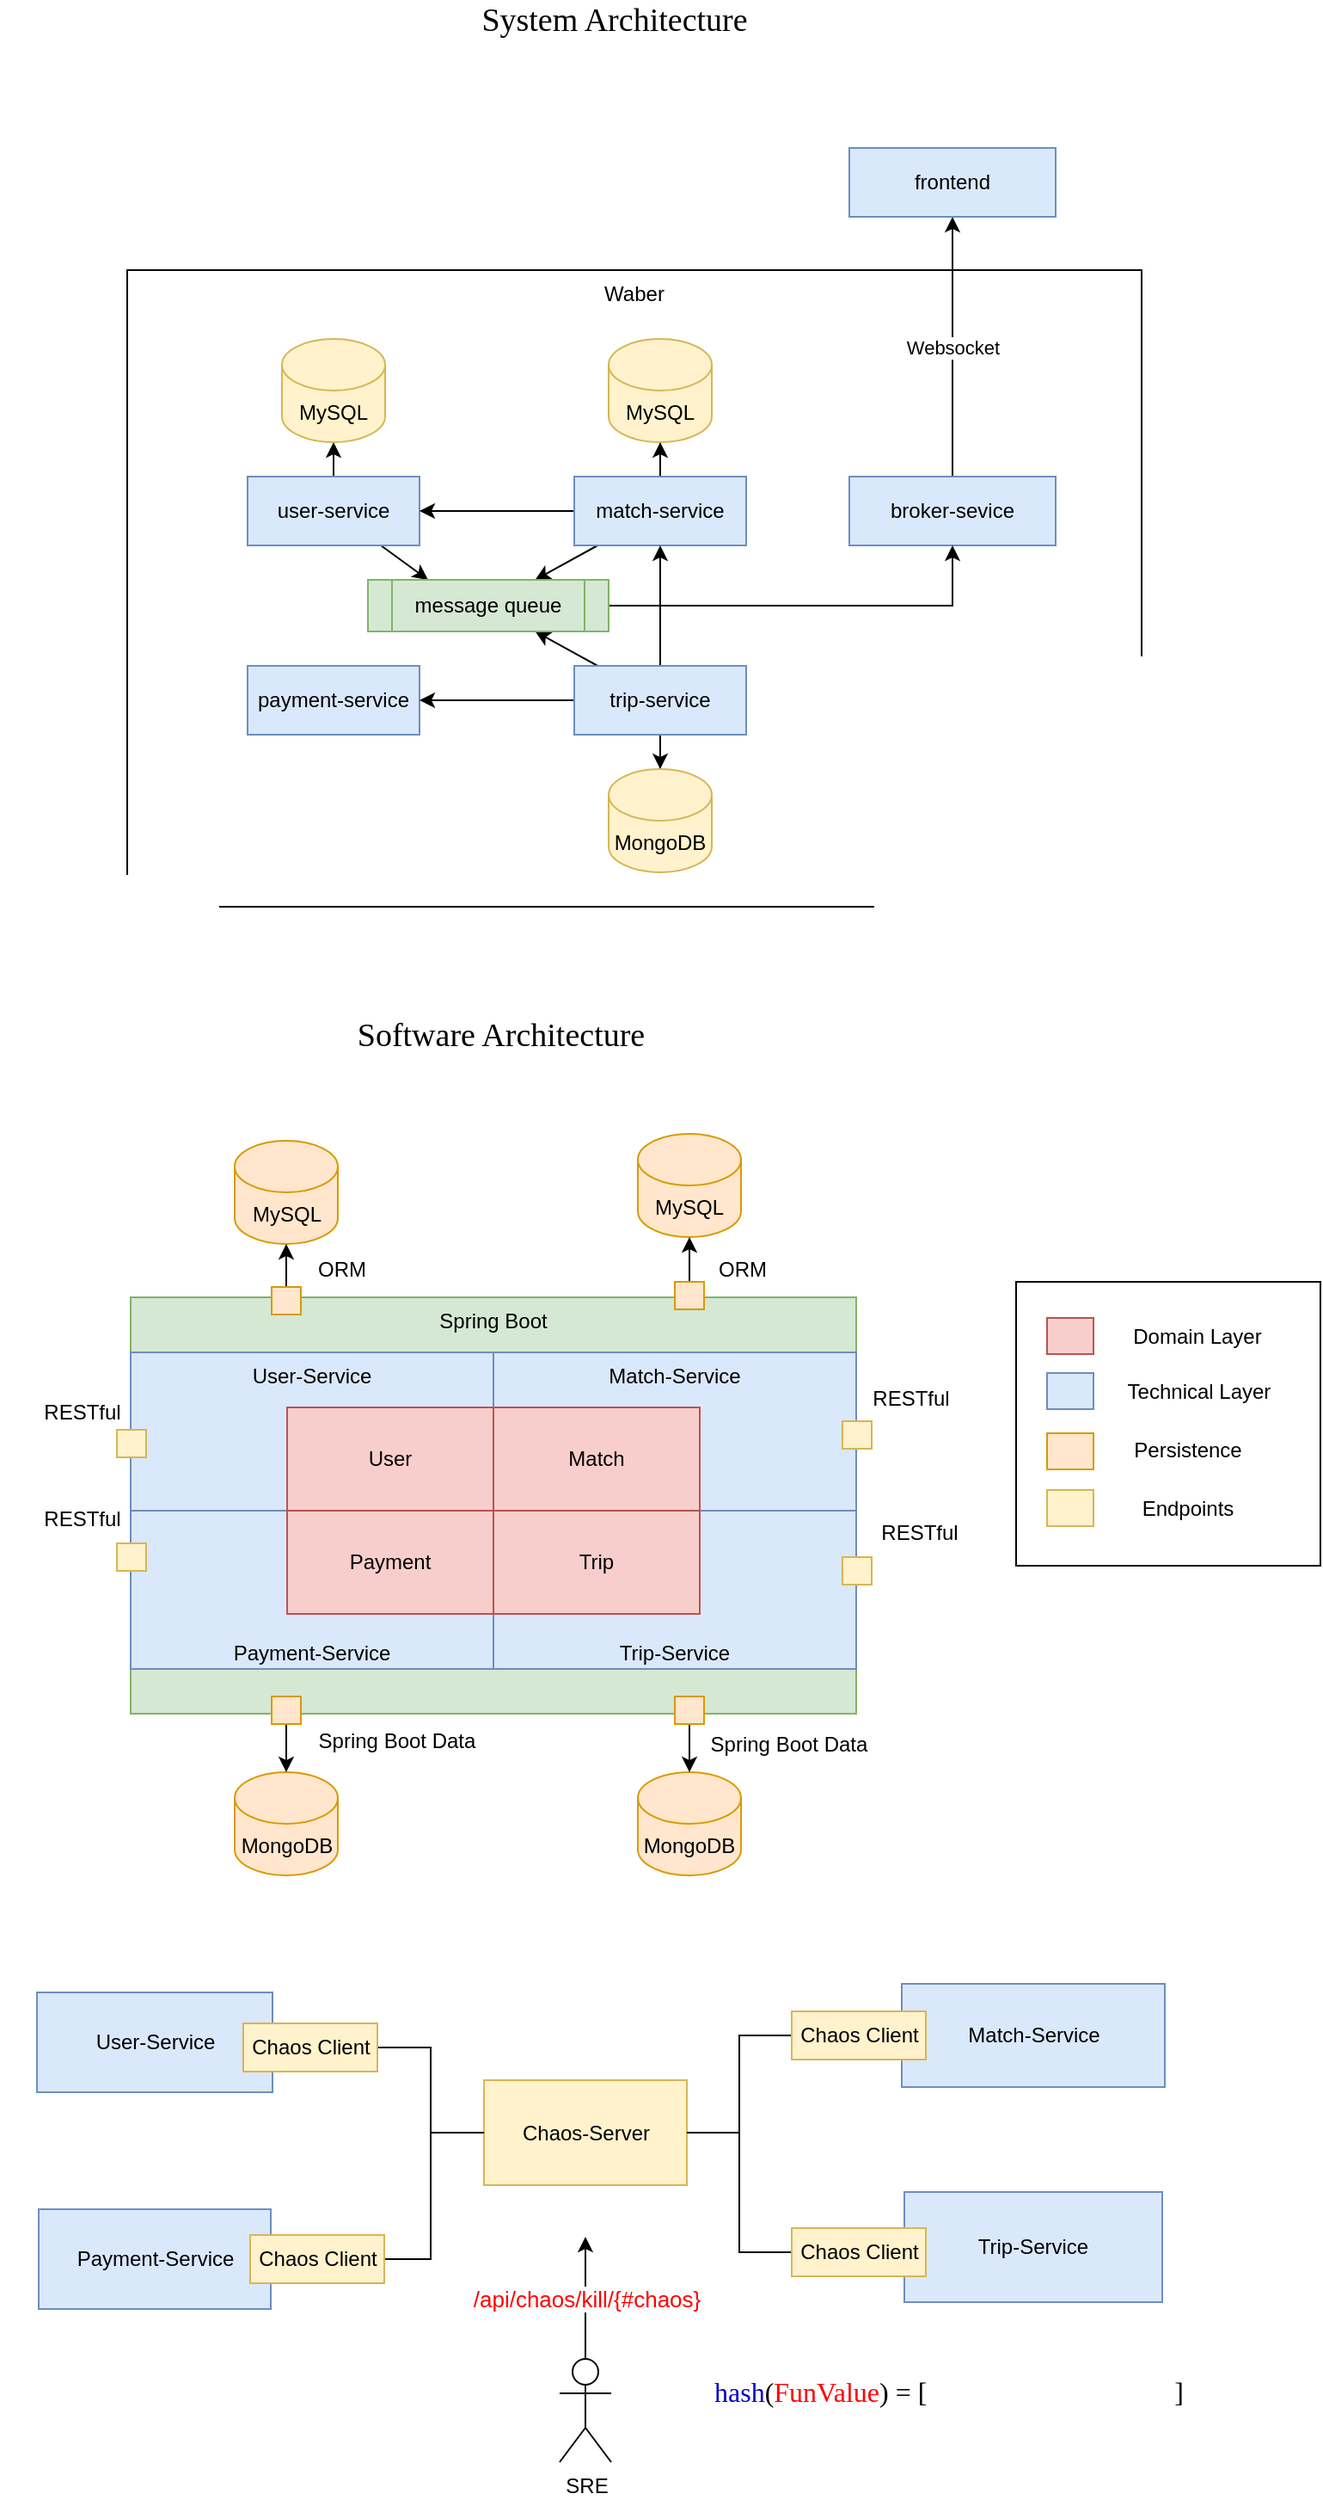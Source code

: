 <mxfile version="14.7.6" type="github">
  <diagram id="HME9X4zxY0MB1SYocmlw" name="Page-1">
    <mxGraphModel dx="941" dy="815" grid="0" gridSize="10" guides="1" tooltips="1" connect="1" arrows="1" fold="1" page="0" pageScale="1" pageWidth="827" pageHeight="1169" math="0" shadow="0">
      <root>
        <mxCell id="0" />
        <mxCell id="1" parent="0" />
        <mxCell id="gJSb4Hx4qruTzhkWXDHl-5" value="Spring Boot" style="rounded=0;whiteSpace=wrap;html=1;fillColor=#d5e8d4;strokeColor=#82b366;verticalAlign=top;" parent="1" vertex="1">
          <mxGeometry x="89" y="606" width="422" height="242" as="geometry" />
        </mxCell>
        <mxCell id="gJSb4Hx4qruTzhkWXDHl-11" value="User-Service" style="rounded=0;whiteSpace=wrap;html=1;fillColor=#dae8fc;strokeColor=#6c8ebf;verticalAlign=top;" parent="1" vertex="1">
          <mxGeometry x="89" y="638" width="211" height="92" as="geometry" />
        </mxCell>
        <mxCell id="gJSb4Hx4qruTzhkWXDHl-12" value="Trip-Service" style="rounded=0;whiteSpace=wrap;html=1;fillColor=#dae8fc;strokeColor=#6c8ebf;verticalAlign=bottom;" parent="1" vertex="1">
          <mxGeometry x="300" y="730" width="211" height="92" as="geometry" />
        </mxCell>
        <mxCell id="gJSb4Hx4qruTzhkWXDHl-13" value="Payment-Service" style="rounded=0;whiteSpace=wrap;html=1;fillColor=#dae8fc;strokeColor=#6c8ebf;verticalAlign=bottom;" parent="1" vertex="1">
          <mxGeometry x="89" y="730" width="211" height="92" as="geometry" />
        </mxCell>
        <mxCell id="gJSb4Hx4qruTzhkWXDHl-10" value="Match-Service" style="rounded=0;whiteSpace=wrap;html=1;fillColor=#dae8fc;strokeColor=#6c8ebf;verticalAlign=top;" parent="1" vertex="1">
          <mxGeometry x="300" y="638" width="211" height="92" as="geometry" />
        </mxCell>
        <mxCell id="_NH5qcqJoXLWZ3RZgC6V-1" value="Waber" style="rounded=0;whiteSpace=wrap;html=1;verticalAlign=top;" parent="1" vertex="1">
          <mxGeometry x="87" y="9" width="590" height="370" as="geometry" />
        </mxCell>
        <mxCell id="_NH5qcqJoXLWZ3RZgC6V-8" style="edgeStyle=orthogonalEdgeStyle;rounded=0;orthogonalLoop=1;jettySize=auto;html=1;" parent="1" source="_NH5qcqJoXLWZ3RZgC6V-2" target="_NH5qcqJoXLWZ3RZgC6V-7" edge="1">
          <mxGeometry relative="1" as="geometry" />
        </mxCell>
        <mxCell id="_NH5qcqJoXLWZ3RZgC6V-27" style="edgeStyle=none;rounded=0;orthogonalLoop=1;jettySize=auto;html=1;entryX=0.25;entryY=0;entryDx=0;entryDy=0;" parent="1" source="_NH5qcqJoXLWZ3RZgC6V-2" target="_NH5qcqJoXLWZ3RZgC6V-22" edge="1">
          <mxGeometry relative="1" as="geometry" />
        </mxCell>
        <mxCell id="_NH5qcqJoXLWZ3RZgC6V-2" value="user-service" style="rounded=0;whiteSpace=wrap;html=1;fillColor=#dae8fc;strokeColor=#6c8ebf;" parent="1" vertex="1">
          <mxGeometry x="157" y="129" width="100" height="40" as="geometry" />
        </mxCell>
        <mxCell id="_NH5qcqJoXLWZ3RZgC6V-10" style="edgeStyle=orthogonalEdgeStyle;rounded=0;orthogonalLoop=1;jettySize=auto;html=1;entryX=0.5;entryY=1;entryDx=0;entryDy=0;entryPerimeter=0;" parent="1" source="_NH5qcqJoXLWZ3RZgC6V-3" target="_NH5qcqJoXLWZ3RZgC6V-9" edge="1">
          <mxGeometry relative="1" as="geometry" />
        </mxCell>
        <mxCell id="_NH5qcqJoXLWZ3RZgC6V-15" style="edgeStyle=orthogonalEdgeStyle;rounded=0;orthogonalLoop=1;jettySize=auto;html=1;" parent="1" source="_NH5qcqJoXLWZ3RZgC6V-3" target="_NH5qcqJoXLWZ3RZgC6V-2" edge="1">
          <mxGeometry relative="1" as="geometry" />
        </mxCell>
        <mxCell id="_NH5qcqJoXLWZ3RZgC6V-26" style="rounded=0;orthogonalLoop=1;jettySize=auto;html=1;" parent="1" source="_NH5qcqJoXLWZ3RZgC6V-3" target="_NH5qcqJoXLWZ3RZgC6V-22" edge="1">
          <mxGeometry relative="1" as="geometry" />
        </mxCell>
        <mxCell id="_NH5qcqJoXLWZ3RZgC6V-3" value="match-service" style="rounded=0;whiteSpace=wrap;html=1;fillColor=#dae8fc;strokeColor=#6c8ebf;" parent="1" vertex="1">
          <mxGeometry x="347" y="129" width="100" height="40" as="geometry" />
        </mxCell>
        <mxCell id="_NH5qcqJoXLWZ3RZgC6V-4" value="payment-service" style="rounded=0;whiteSpace=wrap;html=1;fillColor=#dae8fc;strokeColor=#6c8ebf;" parent="1" vertex="1">
          <mxGeometry x="157" y="239" width="100" height="40" as="geometry" />
        </mxCell>
        <mxCell id="_NH5qcqJoXLWZ3RZgC6V-14" style="edgeStyle=orthogonalEdgeStyle;rounded=0;orthogonalLoop=1;jettySize=auto;html=1;" parent="1" source="_NH5qcqJoXLWZ3RZgC6V-5" target="_NH5qcqJoXLWZ3RZgC6V-11" edge="1">
          <mxGeometry relative="1" as="geometry" />
        </mxCell>
        <mxCell id="_NH5qcqJoXLWZ3RZgC6V-16" style="edgeStyle=orthogonalEdgeStyle;rounded=0;orthogonalLoop=1;jettySize=auto;html=1;entryX=0.5;entryY=1;entryDx=0;entryDy=0;" parent="1" source="_NH5qcqJoXLWZ3RZgC6V-5" target="_NH5qcqJoXLWZ3RZgC6V-3" edge="1">
          <mxGeometry relative="1" as="geometry" />
        </mxCell>
        <mxCell id="_NH5qcqJoXLWZ3RZgC6V-18" style="edgeStyle=orthogonalEdgeStyle;rounded=0;orthogonalLoop=1;jettySize=auto;html=1;entryX=1;entryY=0.5;entryDx=0;entryDy=0;" parent="1" source="_NH5qcqJoXLWZ3RZgC6V-5" target="_NH5qcqJoXLWZ3RZgC6V-4" edge="1">
          <mxGeometry relative="1" as="geometry" />
        </mxCell>
        <mxCell id="_NH5qcqJoXLWZ3RZgC6V-29" style="edgeStyle=none;rounded=0;orthogonalLoop=1;jettySize=auto;html=1;" parent="1" source="_NH5qcqJoXLWZ3RZgC6V-5" target="_NH5qcqJoXLWZ3RZgC6V-22" edge="1">
          <mxGeometry relative="1" as="geometry" />
        </mxCell>
        <mxCell id="_NH5qcqJoXLWZ3RZgC6V-5" value="trip-service" style="rounded=0;whiteSpace=wrap;html=1;fillColor=#dae8fc;strokeColor=#6c8ebf;" parent="1" vertex="1">
          <mxGeometry x="347" y="239" width="100" height="40" as="geometry" />
        </mxCell>
        <mxCell id="_NH5qcqJoXLWZ3RZgC6V-7" value="MySQL" style="shape=cylinder3;whiteSpace=wrap;html=1;boundedLbl=1;backgroundOutline=1;size=15;fillColor=#fff2cc;strokeColor=#d6b656;" parent="1" vertex="1">
          <mxGeometry x="177" y="49" width="60" height="60" as="geometry" />
        </mxCell>
        <mxCell id="_NH5qcqJoXLWZ3RZgC6V-9" value="MySQL" style="shape=cylinder3;whiteSpace=wrap;html=1;boundedLbl=1;backgroundOutline=1;size=15;fillColor=#fff2cc;strokeColor=#d6b656;" parent="1" vertex="1">
          <mxGeometry x="367" y="49" width="60" height="60" as="geometry" />
        </mxCell>
        <mxCell id="_NH5qcqJoXLWZ3RZgC6V-11" value="MongoDB" style="shape=cylinder3;whiteSpace=wrap;html=1;boundedLbl=1;backgroundOutline=1;size=15;fillColor=#fff2cc;strokeColor=#d6b656;" parent="1" vertex="1">
          <mxGeometry x="367" y="299" width="60" height="60" as="geometry" />
        </mxCell>
        <mxCell id="ocdlDmOcUeQhUcbyRCNt-2" value="Websocket" style="edgeStyle=orthogonalEdgeStyle;rounded=0;orthogonalLoop=1;jettySize=auto;html=1;entryX=0.5;entryY=1;entryDx=0;entryDy=0;" parent="1" source="_NH5qcqJoXLWZ3RZgC6V-19" target="ocdlDmOcUeQhUcbyRCNt-1" edge="1">
          <mxGeometry relative="1" as="geometry" />
        </mxCell>
        <mxCell id="_NH5qcqJoXLWZ3RZgC6V-19" value="broker-sevice" style="whiteSpace=wrap;html=1;fillColor=#dae8fc;strokeColor=#6c8ebf;" parent="1" vertex="1">
          <mxGeometry x="507" y="129" width="120" height="40" as="geometry" />
        </mxCell>
        <mxCell id="_NH5qcqJoXLWZ3RZgC6V-23" style="edgeStyle=orthogonalEdgeStyle;rounded=0;orthogonalLoop=1;jettySize=auto;html=1;entryX=0.5;entryY=1;entryDx=0;entryDy=0;" parent="1" source="_NH5qcqJoXLWZ3RZgC6V-22" target="_NH5qcqJoXLWZ3RZgC6V-19" edge="1">
          <mxGeometry relative="1" as="geometry">
            <Array as="points">
              <mxPoint x="567" y="204" />
            </Array>
          </mxGeometry>
        </mxCell>
        <mxCell id="_NH5qcqJoXLWZ3RZgC6V-22" value="message queue" style="shape=process;whiteSpace=wrap;html=1;backgroundOutline=1;fillColor=#d5e8d4;strokeColor=#82b366;" parent="1" vertex="1">
          <mxGeometry x="227" y="189" width="140" height="30" as="geometry" />
        </mxCell>
        <mxCell id="ocdlDmOcUeQhUcbyRCNt-1" value="frontend" style="whiteSpace=wrap;html=1;fillColor=#dae8fc;strokeColor=#6c8ebf;" parent="1" vertex="1">
          <mxGeometry x="507" y="-62" width="120" height="40" as="geometry" />
        </mxCell>
        <mxCell id="gJSb4Hx4qruTzhkWXDHl-1" value="User" style="rounded=0;whiteSpace=wrap;html=1;fillColor=#f8cecc;strokeColor=#b85450;" parent="1" vertex="1">
          <mxGeometry x="180" y="670" width="120" height="60" as="geometry" />
        </mxCell>
        <mxCell id="gJSb4Hx4qruTzhkWXDHl-2" value="Match" style="rounded=0;whiteSpace=wrap;html=1;fillColor=#f8cecc;strokeColor=#b85450;" parent="1" vertex="1">
          <mxGeometry x="300" y="670" width="120" height="60" as="geometry" />
        </mxCell>
        <mxCell id="gJSb4Hx4qruTzhkWXDHl-3" value="Trip" style="rounded=0;whiteSpace=wrap;html=1;fillColor=#f8cecc;strokeColor=#b85450;" parent="1" vertex="1">
          <mxGeometry x="300" y="730" width="120" height="60" as="geometry" />
        </mxCell>
        <mxCell id="gJSb4Hx4qruTzhkWXDHl-4" value="Payment" style="rounded=0;whiteSpace=wrap;html=1;fillColor=#f8cecc;strokeColor=#b85450;" parent="1" vertex="1">
          <mxGeometry x="180" y="730" width="120" height="60" as="geometry" />
        </mxCell>
        <mxCell id="gJSb4Hx4qruTzhkWXDHl-6" value="" style="rounded=0;whiteSpace=wrap;html=1;fillColor=#fff2cc;strokeColor=#d6b656;" parent="1" vertex="1">
          <mxGeometry x="81" y="683" width="17" height="16" as="geometry" />
        </mxCell>
        <mxCell id="gJSb4Hx4qruTzhkWXDHl-7" value="" style="rounded=0;whiteSpace=wrap;html=1;fillColor=#fff2cc;strokeColor=#d6b656;" parent="1" vertex="1">
          <mxGeometry x="81" y="749" width="17" height="16" as="geometry" />
        </mxCell>
        <mxCell id="gJSb4Hx4qruTzhkWXDHl-8" value="" style="rounded=0;whiteSpace=wrap;html=1;fillColor=#fff2cc;strokeColor=#d6b656;" parent="1" vertex="1">
          <mxGeometry x="503" y="678" width="17" height="16" as="geometry" />
        </mxCell>
        <mxCell id="gJSb4Hx4qruTzhkWXDHl-9" value="" style="rounded=0;whiteSpace=wrap;html=1;fillColor=#fff2cc;strokeColor=#d6b656;" parent="1" vertex="1">
          <mxGeometry x="503" y="757" width="17" height="16" as="geometry" />
        </mxCell>
        <mxCell id="gJSb4Hx4qruTzhkWXDHl-14" value="MySQL" style="shape=cylinder3;whiteSpace=wrap;html=1;boundedLbl=1;backgroundOutline=1;size=15;fillColor=#ffe6cc;strokeColor=#d79b00;" parent="1" vertex="1">
          <mxGeometry x="149.5" y="515" width="60" height="60" as="geometry" />
        </mxCell>
        <mxCell id="gJSb4Hx4qruTzhkWXDHl-15" value="MySQL" style="shape=cylinder3;whiteSpace=wrap;html=1;boundedLbl=1;backgroundOutline=1;size=15;fillColor=#ffe6cc;strokeColor=#d79b00;" parent="1" vertex="1">
          <mxGeometry x="384" y="511" width="60" height="60" as="geometry" />
        </mxCell>
        <mxCell id="gJSb4Hx4qruTzhkWXDHl-16" value="MongoDB" style="shape=cylinder3;whiteSpace=wrap;html=1;boundedLbl=1;backgroundOutline=1;size=15;fillColor=#ffe6cc;strokeColor=#d79b00;" parent="1" vertex="1">
          <mxGeometry x="149.5" y="882" width="60" height="60" as="geometry" />
        </mxCell>
        <mxCell id="gJSb4Hx4qruTzhkWXDHl-17" value="MongoDB" style="shape=cylinder3;whiteSpace=wrap;html=1;boundedLbl=1;backgroundOutline=1;size=15;fillColor=#ffe6cc;strokeColor=#d79b00;" parent="1" vertex="1">
          <mxGeometry x="384" y="882" width="60" height="60" as="geometry" />
        </mxCell>
        <mxCell id="gJSb4Hx4qruTzhkWXDHl-18" value="RESTful" style="text;html=1;strokeColor=none;fillColor=none;align=center;verticalAlign=middle;whiteSpace=wrap;rounded=0;" parent="1" vertex="1">
          <mxGeometry x="41" y="663" width="40" height="20" as="geometry" />
        </mxCell>
        <mxCell id="gJSb4Hx4qruTzhkWXDHl-19" value="RESTful" style="text;html=1;strokeColor=none;fillColor=none;align=center;verticalAlign=middle;whiteSpace=wrap;rounded=0;" parent="1" vertex="1">
          <mxGeometry x="41" y="725" width="40" height="20" as="geometry" />
        </mxCell>
        <mxCell id="gJSb4Hx4qruTzhkWXDHl-20" value="RESTful" style="text;html=1;strokeColor=none;fillColor=none;align=center;verticalAlign=middle;whiteSpace=wrap;rounded=0;" parent="1" vertex="1">
          <mxGeometry x="523" y="655" width="40" height="20" as="geometry" />
        </mxCell>
        <mxCell id="gJSb4Hx4qruTzhkWXDHl-21" value="RESTful" style="text;html=1;strokeColor=none;fillColor=none;align=center;verticalAlign=middle;whiteSpace=wrap;rounded=0;" parent="1" vertex="1">
          <mxGeometry x="528" y="733" width="40" height="20" as="geometry" />
        </mxCell>
        <mxCell id="gJSb4Hx4qruTzhkWXDHl-31" style="edgeStyle=orthogonalEdgeStyle;rounded=0;orthogonalLoop=1;jettySize=auto;html=1;" parent="1" source="gJSb4Hx4qruTzhkWXDHl-27" target="gJSb4Hx4qruTzhkWXDHl-14" edge="1">
          <mxGeometry relative="1" as="geometry" />
        </mxCell>
        <mxCell id="gJSb4Hx4qruTzhkWXDHl-27" value="" style="rounded=0;whiteSpace=wrap;html=1;fillColor=#ffe6cc;strokeColor=#d79b00;" parent="1" vertex="1">
          <mxGeometry x="171" y="600" width="17" height="16" as="geometry" />
        </mxCell>
        <mxCell id="gJSb4Hx4qruTzhkWXDHl-32" style="edgeStyle=orthogonalEdgeStyle;rounded=0;orthogonalLoop=1;jettySize=auto;html=1;" parent="1" source="gJSb4Hx4qruTzhkWXDHl-28" target="gJSb4Hx4qruTzhkWXDHl-15" edge="1">
          <mxGeometry relative="1" as="geometry" />
        </mxCell>
        <mxCell id="gJSb4Hx4qruTzhkWXDHl-28" value="" style="rounded=0;whiteSpace=wrap;html=1;fillColor=#ffe6cc;strokeColor=#d79b00;" parent="1" vertex="1">
          <mxGeometry x="405.5" y="597" width="17" height="16" as="geometry" />
        </mxCell>
        <mxCell id="gJSb4Hx4qruTzhkWXDHl-33" style="edgeStyle=orthogonalEdgeStyle;rounded=0;orthogonalLoop=1;jettySize=auto;html=1;entryX=0.5;entryY=0;entryDx=0;entryDy=0;entryPerimeter=0;" parent="1" source="gJSb4Hx4qruTzhkWXDHl-29" target="gJSb4Hx4qruTzhkWXDHl-16" edge="1">
          <mxGeometry relative="1" as="geometry" />
        </mxCell>
        <mxCell id="gJSb4Hx4qruTzhkWXDHl-29" value="" style="rounded=0;whiteSpace=wrap;html=1;fillColor=#ffe6cc;strokeColor=#d79b00;" parent="1" vertex="1">
          <mxGeometry x="171" y="838" width="17" height="16" as="geometry" />
        </mxCell>
        <mxCell id="gJSb4Hx4qruTzhkWXDHl-34" style="edgeStyle=orthogonalEdgeStyle;rounded=0;orthogonalLoop=1;jettySize=auto;html=1;entryX=0.5;entryY=0;entryDx=0;entryDy=0;entryPerimeter=0;" parent="1" source="gJSb4Hx4qruTzhkWXDHl-30" target="gJSb4Hx4qruTzhkWXDHl-17" edge="1">
          <mxGeometry relative="1" as="geometry" />
        </mxCell>
        <mxCell id="gJSb4Hx4qruTzhkWXDHl-30" value="" style="rounded=0;whiteSpace=wrap;html=1;fillColor=#ffe6cc;strokeColor=#d79b00;" parent="1" vertex="1">
          <mxGeometry x="405.5" y="838" width="17" height="16" as="geometry" />
        </mxCell>
        <mxCell id="gJSb4Hx4qruTzhkWXDHl-35" value="ORM" style="text;html=1;strokeColor=none;fillColor=none;align=center;verticalAlign=middle;whiteSpace=wrap;rounded=0;" parent="1" vertex="1">
          <mxGeometry x="425" y="579.5" width="40" height="20" as="geometry" />
        </mxCell>
        <mxCell id="gJSb4Hx4qruTzhkWXDHl-37" value="ORM" style="text;html=1;strokeColor=none;fillColor=none;align=center;verticalAlign=middle;whiteSpace=wrap;rounded=0;" parent="1" vertex="1">
          <mxGeometry x="192" y="580" width="40" height="20" as="geometry" />
        </mxCell>
        <mxCell id="gJSb4Hx4qruTzhkWXDHl-38" value="Spring Boot Data" style="text;html=1;strokeColor=none;fillColor=none;align=center;verticalAlign=middle;whiteSpace=wrap;rounded=0;" parent="1" vertex="1">
          <mxGeometry x="192" y="854" width="104" height="20" as="geometry" />
        </mxCell>
        <mxCell id="gJSb4Hx4qruTzhkWXDHl-41" value="Spring Boot Data" style="text;html=1;strokeColor=none;fillColor=none;align=center;verticalAlign=middle;whiteSpace=wrap;rounded=0;" parent="1" vertex="1">
          <mxGeometry x="420" y="856" width="104" height="20" as="geometry" />
        </mxCell>
        <mxCell id="gJSb4Hx4qruTzhkWXDHl-63" value="" style="group" parent="1" vertex="1" connectable="0">
          <mxGeometry x="604" y="597" width="177" height="165" as="geometry" />
        </mxCell>
        <mxCell id="gJSb4Hx4qruTzhkWXDHl-53" value="" style="rounded=0;whiteSpace=wrap;html=1;" parent="gJSb4Hx4qruTzhkWXDHl-63" vertex="1">
          <mxGeometry width="177" height="165" as="geometry" />
        </mxCell>
        <mxCell id="gJSb4Hx4qruTzhkWXDHl-54" value="" style="rounded=0;whiteSpace=wrap;html=1;fillColor=#f8cecc;strokeColor=#b85450;" parent="gJSb4Hx4qruTzhkWXDHl-63" vertex="1">
          <mxGeometry x="18" y="21" width="27" height="21" as="geometry" />
        </mxCell>
        <mxCell id="gJSb4Hx4qruTzhkWXDHl-55" value="Domain Layer" style="text;html=1;strokeColor=none;fillColor=none;align=center;verticalAlign=middle;whiteSpace=wrap;rounded=0;" parent="gJSb4Hx4qruTzhkWXDHl-63" vertex="1">
          <mxGeometry x="62" y="22" width="87" height="20" as="geometry" />
        </mxCell>
        <mxCell id="gJSb4Hx4qruTzhkWXDHl-57" value="" style="rounded=0;whiteSpace=wrap;html=1;fillColor=#dae8fc;strokeColor=#6c8ebf;" parent="gJSb4Hx4qruTzhkWXDHl-63" vertex="1">
          <mxGeometry x="18" y="53" width="27" height="21" as="geometry" />
        </mxCell>
        <mxCell id="gJSb4Hx4qruTzhkWXDHl-58" value="Technical Layer" style="text;html=1;strokeColor=none;fillColor=none;align=center;verticalAlign=middle;whiteSpace=wrap;rounded=0;" parent="gJSb4Hx4qruTzhkWXDHl-63" vertex="1">
          <mxGeometry x="62" y="54" width="89" height="20" as="geometry" />
        </mxCell>
        <mxCell id="gJSb4Hx4qruTzhkWXDHl-59" value="" style="rounded=0;whiteSpace=wrap;html=1;fillColor=#ffe6cc;strokeColor=#d79b00;" parent="gJSb4Hx4qruTzhkWXDHl-63" vertex="1">
          <mxGeometry x="18" y="88" width="27" height="21" as="geometry" />
        </mxCell>
        <mxCell id="gJSb4Hx4qruTzhkWXDHl-60" value="Persistence" style="text;html=1;strokeColor=none;fillColor=none;align=center;verticalAlign=middle;whiteSpace=wrap;rounded=0;" parent="gJSb4Hx4qruTzhkWXDHl-63" vertex="1">
          <mxGeometry x="49" y="88" width="102" height="20" as="geometry" />
        </mxCell>
        <mxCell id="gJSb4Hx4qruTzhkWXDHl-61" value="" style="rounded=0;whiteSpace=wrap;html=1;fillColor=#fff2cc;strokeColor=#d6b656;" parent="gJSb4Hx4qruTzhkWXDHl-63" vertex="1">
          <mxGeometry x="18" y="121" width="27" height="21" as="geometry" />
        </mxCell>
        <mxCell id="gJSb4Hx4qruTzhkWXDHl-62" value="Endpoints" style="text;html=1;strokeColor=none;fillColor=none;align=center;verticalAlign=middle;whiteSpace=wrap;rounded=0;" parent="gJSb4Hx4qruTzhkWXDHl-63" vertex="1">
          <mxGeometry x="57" y="122" width="86" height="20" as="geometry" />
        </mxCell>
        <mxCell id="gJSb4Hx4qruTzhkWXDHl-64" value="User-Service" style="rounded=0;whiteSpace=wrap;html=1;fillColor=#dae8fc;strokeColor=#6c8ebf;verticalAlign=middle;" parent="1" vertex="1">
          <mxGeometry x="34.5" y="1010" width="137" height="58" as="geometry" />
        </mxCell>
        <mxCell id="gJSb4Hx4qruTzhkWXDHl-65" value="Trip-Service" style="rounded=0;whiteSpace=wrap;html=1;fillColor=#dae8fc;strokeColor=#6c8ebf;verticalAlign=middle;" parent="1" vertex="1">
          <mxGeometry x="539" y="1126" width="150" height="64" as="geometry" />
        </mxCell>
        <mxCell id="gJSb4Hx4qruTzhkWXDHl-66" value="Payment-Service" style="rounded=0;whiteSpace=wrap;html=1;fillColor=#dae8fc;strokeColor=#6c8ebf;verticalAlign=middle;" parent="1" vertex="1">
          <mxGeometry x="35.5" y="1136" width="135" height="58" as="geometry" />
        </mxCell>
        <mxCell id="gJSb4Hx4qruTzhkWXDHl-67" value="Match-Service" style="rounded=0;whiteSpace=wrap;html=1;fillColor=#dae8fc;strokeColor=#6c8ebf;verticalAlign=middle;" parent="1" vertex="1">
          <mxGeometry x="537.5" y="1005" width="153" height="60" as="geometry" />
        </mxCell>
        <mxCell id="gJSb4Hx4qruTzhkWXDHl-68" value="Chaos-Server" style="rounded=0;whiteSpace=wrap;html=1;fillColor=#fff2cc;strokeColor=#d6b656;verticalAlign=middle;" parent="1" vertex="1">
          <mxGeometry x="294.5" y="1061" width="118" height="61" as="geometry" />
        </mxCell>
        <mxCell id="gJSb4Hx4qruTzhkWXDHl-75" style="edgeStyle=orthogonalEdgeStyle;rounded=0;orthogonalLoop=1;jettySize=auto;html=1;entryX=0;entryY=0.5;entryDx=0;entryDy=0;endArrow=none;endFill=0;" parent="1" edge="1">
          <mxGeometry relative="1" as="geometry">
            <mxPoint x="234.5" y="1165" as="sourcePoint" />
            <mxPoint x="292.5" y="1091.5" as="targetPoint" />
            <Array as="points">
              <mxPoint x="263.5" y="1165" />
              <mxPoint x="263.5" y="1092" />
            </Array>
          </mxGeometry>
        </mxCell>
        <mxCell id="gJSb4Hx4qruTzhkWXDHl-69" value="Chaos Client" style="rounded=0;whiteSpace=wrap;html=1;fillColor=#fff2cc;strokeColor=#d6b656;verticalAlign=middle;" parent="1" vertex="1">
          <mxGeometry x="158.5" y="1151" width="78" height="28" as="geometry" />
        </mxCell>
        <mxCell id="gJSb4Hx4qruTzhkWXDHl-74" style="edgeStyle=orthogonalEdgeStyle;rounded=0;orthogonalLoop=1;jettySize=auto;html=1;entryX=0;entryY=0.5;entryDx=0;entryDy=0;endArrow=none;endFill=0;" parent="1" source="gJSb4Hx4qruTzhkWXDHl-70" target="gJSb4Hx4qruTzhkWXDHl-68" edge="1">
          <mxGeometry relative="1" as="geometry" />
        </mxCell>
        <mxCell id="gJSb4Hx4qruTzhkWXDHl-70" value="Chaos Client" style="rounded=0;whiteSpace=wrap;html=1;fillColor=#fff2cc;strokeColor=#d6b656;verticalAlign=middle;" parent="1" vertex="1">
          <mxGeometry x="154.5" y="1028" width="78" height="28" as="geometry" />
        </mxCell>
        <mxCell id="gJSb4Hx4qruTzhkWXDHl-76" style="edgeStyle=orthogonalEdgeStyle;rounded=0;orthogonalLoop=1;jettySize=auto;html=1;entryX=1;entryY=0.5;entryDx=0;entryDy=0;endArrow=none;endFill=0;" parent="1" source="gJSb4Hx4qruTzhkWXDHl-71" target="gJSb4Hx4qruTzhkWXDHl-68" edge="1">
          <mxGeometry relative="1" as="geometry" />
        </mxCell>
        <mxCell id="gJSb4Hx4qruTzhkWXDHl-71" value="Chaos Client" style="rounded=0;whiteSpace=wrap;html=1;fillColor=#fff2cc;strokeColor=#d6b656;verticalAlign=middle;" parent="1" vertex="1">
          <mxGeometry x="473.5" y="1021" width="78" height="28" as="geometry" />
        </mxCell>
        <mxCell id="gJSb4Hx4qruTzhkWXDHl-77" style="edgeStyle=orthogonalEdgeStyle;rounded=0;orthogonalLoop=1;jettySize=auto;html=1;entryX=1;entryY=0.5;entryDx=0;entryDy=0;endArrow=none;endFill=0;" parent="1" source="gJSb4Hx4qruTzhkWXDHl-72" target="gJSb4Hx4qruTzhkWXDHl-68" edge="1">
          <mxGeometry relative="1" as="geometry" />
        </mxCell>
        <mxCell id="gJSb4Hx4qruTzhkWXDHl-72" value="Chaos Client" style="rounded=0;whiteSpace=wrap;html=1;fillColor=#fff2cc;strokeColor=#d6b656;verticalAlign=middle;" parent="1" vertex="1">
          <mxGeometry x="473.5" y="1147" width="78" height="28" as="geometry" />
        </mxCell>
        <mxCell id="gJSb4Hx4qruTzhkWXDHl-78" value="" style="shape=image;html=1;verticalAlign=top;verticalLabelPosition=bottom;labelBackgroundColor=#ffffff;imageAspect=0;aspect=fixed;image=https://cdn1.iconfinder.com/data/icons/Hooligans_Icons/128/Bomb.png" parent="1" vertex="1">
          <mxGeometry x="13.5" y="973" width="48" height="48" as="geometry" />
        </mxCell>
        <mxCell id="gJSb4Hx4qruTzhkWXDHl-79" value="" style="shape=image;html=1;verticalAlign=top;verticalLabelPosition=bottom;labelBackgroundColor=#ffffff;imageAspect=0;aspect=fixed;image=https://cdn1.iconfinder.com/data/icons/Hooligans_Icons/128/Bomb.png" parent="1" vertex="1">
          <mxGeometry x="15.5" y="1101" width="48" height="48" as="geometry" />
        </mxCell>
        <mxCell id="gJSb4Hx4qruTzhkWXDHl-80" value="" style="shape=image;html=1;verticalAlign=top;verticalLabelPosition=bottom;labelBackgroundColor=#ffffff;imageAspect=0;aspect=fixed;image=https://cdn1.iconfinder.com/data/icons/Hooligans_Icons/128/Bomb.png" parent="1" vertex="1">
          <mxGeometry x="664.5" y="969" width="48" height="48" as="geometry" />
        </mxCell>
        <mxCell id="gJSb4Hx4qruTzhkWXDHl-81" value="" style="shape=image;html=1;verticalAlign=top;verticalLabelPosition=bottom;labelBackgroundColor=#ffffff;imageAspect=0;aspect=fixed;image=https://cdn1.iconfinder.com/data/icons/Hooligans_Icons/128/Bomb.png" parent="1" vertex="1">
          <mxGeometry x="662.5" y="1095" width="48" height="48" as="geometry" />
        </mxCell>
        <mxCell id="gJSb4Hx4qruTzhkWXDHl-84" value="" style="shape=image;html=1;verticalAlign=top;verticalLabelPosition=bottom;labelBackgroundColor=#ffffff;imageAspect=0;aspect=fixed;image=https://cdn3.iconfinder.com/data/icons/solid-locations-icon-set/64/Hunting_2-128.png" parent="1" vertex="1">
          <mxGeometry x="328" y="1101" width="51" height="51" as="geometry" />
        </mxCell>
        <mxCell id="gJSb4Hx4qruTzhkWXDHl-86" value="&lt;font style=&quot;font-size: 13px&quot; color=&quot;#ff0000&quot;&gt;/api/chaos/kill/{#chaos}&lt;/font&gt;" style="edgeStyle=orthogonalEdgeStyle;rounded=0;orthogonalLoop=1;jettySize=auto;html=1;entryX=0.5;entryY=1;entryDx=0;entryDy=0;" parent="1" source="gJSb4Hx4qruTzhkWXDHl-85" target="gJSb4Hx4qruTzhkWXDHl-84" edge="1">
          <mxGeometry relative="1" as="geometry" />
        </mxCell>
        <mxCell id="gJSb4Hx4qruTzhkWXDHl-85" value="SRE" style="shape=umlActor;verticalLabelPosition=bottom;verticalAlign=top;html=1;outlineConnect=0;" parent="1" vertex="1">
          <mxGeometry x="338.5" y="1223" width="30" height="60" as="geometry" />
        </mxCell>
        <mxCell id="gJSb4Hx4qruTzhkWXDHl-95" value="" style="group" parent="1" vertex="1" connectable="0">
          <mxGeometry x="401.5" y="1221" width="326" height="38" as="geometry" />
        </mxCell>
        <mxCell id="gJSb4Hx4qruTzhkWXDHl-87" value="&lt;font color=&quot;#0000cc&quot;&gt;hash&lt;/font&gt;(&lt;font color=&quot;#ff0000&quot;&gt;FunValue&lt;/font&gt;) = [&amp;nbsp; &amp;nbsp; &amp;nbsp; &amp;nbsp; &amp;nbsp; &amp;nbsp; &amp;nbsp; &amp;nbsp; &amp;nbsp; &amp;nbsp; &amp;nbsp; &amp;nbsp; &amp;nbsp; &amp;nbsp; &amp;nbsp; &amp;nbsp; &amp;nbsp; &amp;nbsp; ]" style="text;html=1;strokeColor=none;fillColor=none;align=center;verticalAlign=middle;whiteSpace=wrap;rounded=0;fontFamily=Times New Roman;fontSize=16;" parent="gJSb4Hx4qruTzhkWXDHl-95" vertex="1">
          <mxGeometry y="11" width="326" height="20" as="geometry" />
        </mxCell>
        <mxCell id="gJSb4Hx4qruTzhkWXDHl-94" value="" style="group" parent="gJSb4Hx4qruTzhkWXDHl-95" vertex="1" connectable="0">
          <mxGeometry x="149" width="146" height="38" as="geometry" />
        </mxCell>
        <mxCell id="gJSb4Hx4qruTzhkWXDHl-90" value="" style="shape=image;html=1;verticalAlign=top;verticalLabelPosition=bottom;labelBackgroundColor=#ffffff;imageAspect=0;aspect=fixed;image=https://cdn1.iconfinder.com/data/icons/Hooligans_Icons/128/Bomb.png" parent="gJSb4Hx4qruTzhkWXDHl-94" vertex="1">
          <mxGeometry width="38" height="38" as="geometry" />
        </mxCell>
        <mxCell id="gJSb4Hx4qruTzhkWXDHl-91" value="" style="shape=image;html=1;verticalAlign=top;verticalLabelPosition=bottom;labelBackgroundColor=#ffffff;imageAspect=0;aspect=fixed;image=https://cdn1.iconfinder.com/data/icons/Hooligans_Icons/128/Bomb.png" parent="gJSb4Hx4qruTzhkWXDHl-94" vertex="1">
          <mxGeometry x="37" width="38" height="38" as="geometry" />
        </mxCell>
        <mxCell id="gJSb4Hx4qruTzhkWXDHl-92" value="" style="shape=image;html=1;verticalAlign=top;verticalLabelPosition=bottom;labelBackgroundColor=#ffffff;imageAspect=0;aspect=fixed;image=https://cdn1.iconfinder.com/data/icons/Hooligans_Icons/128/Bomb.png" parent="gJSb4Hx4qruTzhkWXDHl-94" vertex="1">
          <mxGeometry x="72" width="38" height="38" as="geometry" />
        </mxCell>
        <mxCell id="gJSb4Hx4qruTzhkWXDHl-93" value="" style="shape=image;html=1;verticalAlign=top;verticalLabelPosition=bottom;labelBackgroundColor=#ffffff;imageAspect=0;aspect=fixed;image=https://cdn1.iconfinder.com/data/icons/Hooligans_Icons/128/Bomb.png" parent="gJSb4Hx4qruTzhkWXDHl-94" vertex="1">
          <mxGeometry x="108" width="38" height="38" as="geometry" />
        </mxCell>
        <mxCell id="gJSb4Hx4qruTzhkWXDHl-97" value="Software Architecture" style="text;html=1;strokeColor=none;fillColor=none;align=center;verticalAlign=middle;whiteSpace=wrap;rounded=0;fontFamily=Times New Roman;fontSize=19;" parent="1" vertex="1">
          <mxGeometry x="171" y="444" width="267" height="20" as="geometry" />
        </mxCell>
        <mxCell id="gJSb4Hx4qruTzhkWXDHl-98" value="System Architecture" style="text;html=1;strokeColor=none;fillColor=none;align=center;verticalAlign=middle;whiteSpace=wrap;rounded=0;fontFamily=Times New Roman;fontSize=19;" parent="1" vertex="1">
          <mxGeometry x="237" y="-146" width="267" height="20" as="geometry" />
        </mxCell>
      </root>
    </mxGraphModel>
  </diagram>
</mxfile>
